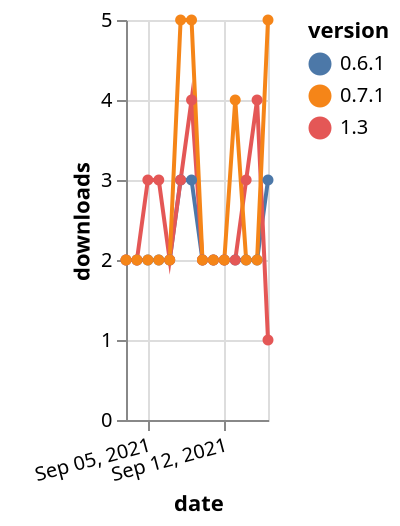 {"$schema": "https://vega.github.io/schema/vega-lite/v5.json", "description": "A simple bar chart with embedded data.", "data": {"values": [{"date": "2021-09-03", "total": 2610, "delta": 2, "version": "0.6.1"}, {"date": "2021-09-04", "total": 2612, "delta": 2, "version": "0.6.1"}, {"date": "2021-09-05", "total": 2614, "delta": 2, "version": "0.6.1"}, {"date": "2021-09-06", "total": 2616, "delta": 2, "version": "0.6.1"}, {"date": "2021-09-07", "total": 2618, "delta": 2, "version": "0.6.1"}, {"date": "2021-09-08", "total": 2621, "delta": 3, "version": "0.6.1"}, {"date": "2021-09-09", "total": 2624, "delta": 3, "version": "0.6.1"}, {"date": "2021-09-10", "total": 2626, "delta": 2, "version": "0.6.1"}, {"date": "2021-09-11", "total": 2628, "delta": 2, "version": "0.6.1"}, {"date": "2021-09-12", "total": 2630, "delta": 2, "version": "0.6.1"}, {"date": "2021-09-13", "total": 2632, "delta": 2, "version": "0.6.1"}, {"date": "2021-09-14", "total": 2634, "delta": 2, "version": "0.6.1"}, {"date": "2021-09-15", "total": 2636, "delta": 2, "version": "0.6.1"}, {"date": "2021-09-16", "total": 2639, "delta": 3, "version": "0.6.1"}, {"date": "2021-09-03", "total": 948, "delta": 2, "version": "1.3"}, {"date": "2021-09-04", "total": 950, "delta": 2, "version": "1.3"}, {"date": "2021-09-05", "total": 953, "delta": 3, "version": "1.3"}, {"date": "2021-09-06", "total": 956, "delta": 3, "version": "1.3"}, {"date": "2021-09-07", "total": 958, "delta": 2, "version": "1.3"}, {"date": "2021-09-08", "total": 961, "delta": 3, "version": "1.3"}, {"date": "2021-09-09", "total": 965, "delta": 4, "version": "1.3"}, {"date": "2021-09-10", "total": 967, "delta": 2, "version": "1.3"}, {"date": "2021-09-11", "total": 969, "delta": 2, "version": "1.3"}, {"date": "2021-09-12", "total": 971, "delta": 2, "version": "1.3"}, {"date": "2021-09-13", "total": 973, "delta": 2, "version": "1.3"}, {"date": "2021-09-14", "total": 976, "delta": 3, "version": "1.3"}, {"date": "2021-09-15", "total": 980, "delta": 4, "version": "1.3"}, {"date": "2021-09-16", "total": 981, "delta": 1, "version": "1.3"}, {"date": "2021-09-03", "total": 2705, "delta": 2, "version": "0.7.1"}, {"date": "2021-09-04", "total": 2707, "delta": 2, "version": "0.7.1"}, {"date": "2021-09-05", "total": 2709, "delta": 2, "version": "0.7.1"}, {"date": "2021-09-06", "total": 2711, "delta": 2, "version": "0.7.1"}, {"date": "2021-09-07", "total": 2713, "delta": 2, "version": "0.7.1"}, {"date": "2021-09-08", "total": 2718, "delta": 5, "version": "0.7.1"}, {"date": "2021-09-09", "total": 2723, "delta": 5, "version": "0.7.1"}, {"date": "2021-09-10", "total": 2725, "delta": 2, "version": "0.7.1"}, {"date": "2021-09-11", "total": 2727, "delta": 2, "version": "0.7.1"}, {"date": "2021-09-12", "total": 2729, "delta": 2, "version": "0.7.1"}, {"date": "2021-09-13", "total": 2733, "delta": 4, "version": "0.7.1"}, {"date": "2021-09-14", "total": 2735, "delta": 2, "version": "0.7.1"}, {"date": "2021-09-15", "total": 2737, "delta": 2, "version": "0.7.1"}, {"date": "2021-09-16", "total": 2742, "delta": 5, "version": "0.7.1"}]}, "width": "container", "mark": {"type": "line", "point": {"filled": true}}, "encoding": {"x": {"field": "date", "type": "temporal", "timeUnit": "yearmonthdate", "title": "date", "axis": {"labelAngle": -15}}, "y": {"field": "delta", "type": "quantitative", "title": "downloads"}, "color": {"field": "version", "type": "nominal"}, "tooltip": {"field": "delta"}}}